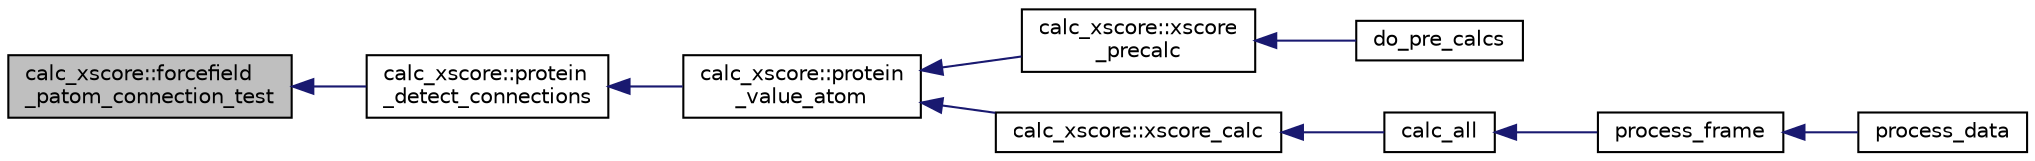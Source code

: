 digraph "calc_xscore::forcefield_patom_connection_test"
{
  edge [fontname="Helvetica",fontsize="10",labelfontname="Helvetica",labelfontsize="10"];
  node [fontname="Helvetica",fontsize="10",shape=record];
  rankdir="LR";
  Node1 [label="calc_xscore::forcefield\l_patom_connection_test",height=0.2,width=0.4,color="black", fillcolor="grey75", style="filled" fontcolor="black"];
  Node1 -> Node2 [dir="back",color="midnightblue",fontsize="10",style="solid",fontname="Helvetica"];
  Node2 [label="calc_xscore::protein\l_detect_connections",height=0.2,width=0.4,color="black", fillcolor="white", style="filled",URL="$classcalc__xscore.html#a7ab444036cc1bc45a37f652a06b72b9b"];
  Node2 -> Node3 [dir="back",color="midnightblue",fontsize="10",style="solid",fontname="Helvetica"];
  Node3 [label="calc_xscore::protein\l_value_atom",height=0.2,width=0.4,color="black", fillcolor="white", style="filled",URL="$classcalc__xscore.html#a5a5ffe118d359c23175fcd5fdff1c5d6"];
  Node3 -> Node4 [dir="back",color="midnightblue",fontsize="10",style="solid",fontname="Helvetica"];
  Node4 [label="calc_xscore::xscore\l_precalc",height=0.2,width=0.4,color="black", fillcolor="white", style="filled",URL="$classcalc__xscore.html#a1dd20b02356cb3c99283799d1030d1ba"];
  Node4 -> Node5 [dir="back",color="midnightblue",fontsize="10",style="solid",fontname="Helvetica"];
  Node5 [label="do_pre_calcs",height=0.2,width=0.4,color="black", fillcolor="white", style="filled",URL="$qcalc_8f90.html#a6de35d783d8e2c1ffead6a9dbf61ebb6"];
  Node3 -> Node6 [dir="back",color="midnightblue",fontsize="10",style="solid",fontname="Helvetica"];
  Node6 [label="calc_xscore::xscore_calc",height=0.2,width=0.4,color="black", fillcolor="white", style="filled",URL="$classcalc__xscore.html#a1f2c852d7a1ed801d7b14ce6205a384e"];
  Node6 -> Node7 [dir="back",color="midnightblue",fontsize="10",style="solid",fontname="Helvetica"];
  Node7 [label="calc_all",height=0.2,width=0.4,color="black", fillcolor="white", style="filled",URL="$qcalc_8f90.html#a5befd1d444d41d7d1e4bf8b297c17ee2"];
  Node7 -> Node8 [dir="back",color="midnightblue",fontsize="10",style="solid",fontname="Helvetica"];
  Node8 [label="process_frame",height=0.2,width=0.4,color="black", fillcolor="white", style="filled",URL="$qcalc_8f90.html#a93dcacb957411ed0d0471fe8a31c60d6"];
  Node8 -> Node9 [dir="back",color="midnightblue",fontsize="10",style="solid",fontname="Helvetica"];
  Node9 [label="process_data",height=0.2,width=0.4,color="black", fillcolor="white", style="filled",URL="$qcalc_8f90.html#a7d2d447954fb385bdca4f228de92b1eb"];
}
